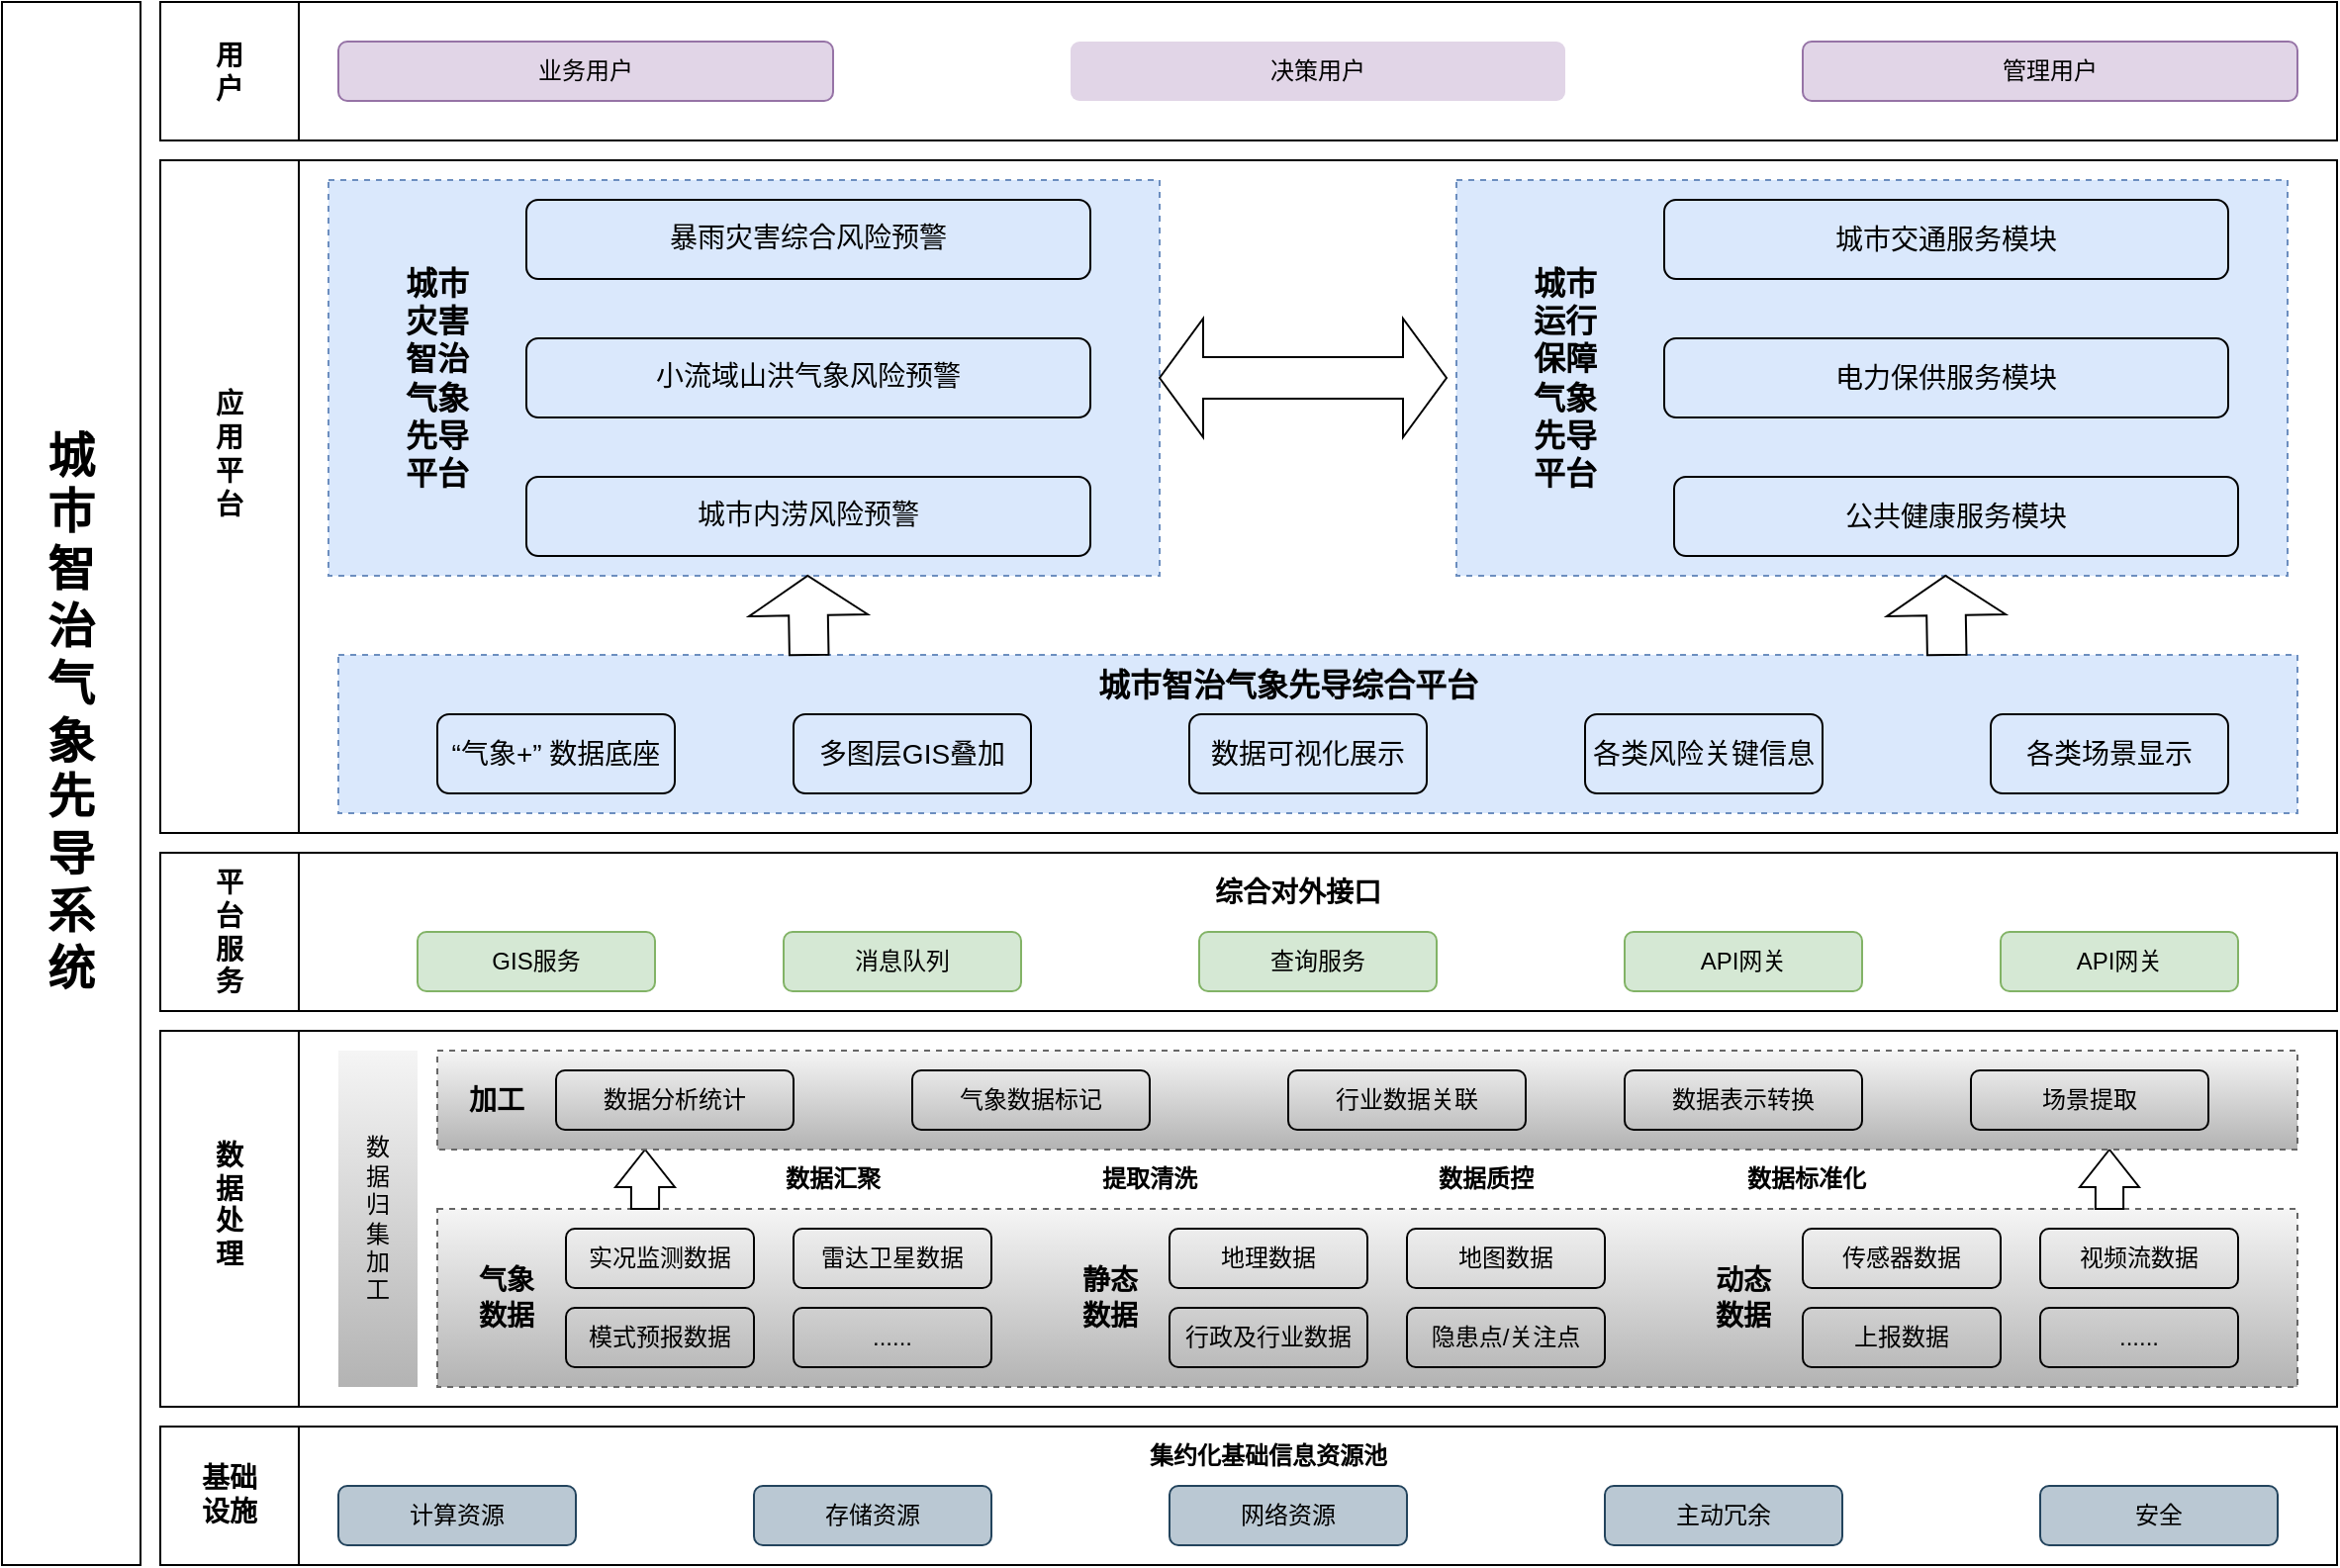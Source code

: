 <mxfile version="24.7.17">
  <diagram name="第 1 页" id="U8_30fp2nvI91OFab40k">
    <mxGraphModel dx="2796" dy="2189" grid="1" gridSize="10" guides="1" tooltips="1" connect="1" arrows="1" fold="1" page="1" pageScale="1" pageWidth="827" pageHeight="1169" math="0" shadow="0">
      <root>
        <mxCell id="0" />
        <mxCell id="1" parent="0" />
        <mxCell id="UFrKVk_Evucttn0kIX_x-103" value="" style="rounded=0;whiteSpace=wrap;html=1;fillColor=none;" parent="1" vertex="1">
          <mxGeometry x="100" y="60" width="1030" height="340" as="geometry" />
        </mxCell>
        <mxCell id="RmIIlUzGBDgc_fLuhPYh-38" value="" style="rounded=0;whiteSpace=wrap;html=1;dashed=1;fillColor=#dae8fc;strokeColor=#6c8ebf;" vertex="1" parent="1">
          <mxGeometry x="685" y="70" width="420" height="200" as="geometry" />
        </mxCell>
        <mxCell id="UFrKVk_Evucttn0kIX_x-15" value="" style="rounded=0;whiteSpace=wrap;html=1;fillColor=none;" parent="1" vertex="1">
          <mxGeometry x="100" y="500" width="1030" height="190" as="geometry" />
        </mxCell>
        <mxCell id="UFrKVk_Evucttn0kIX_x-7" value="" style="rounded=0;whiteSpace=wrap;html=1;fillColor=none;" parent="1" vertex="1">
          <mxGeometry x="100" y="700" width="1030" height="70" as="geometry" />
        </mxCell>
        <mxCell id="UFrKVk_Evucttn0kIX_x-18" value="" style="rounded=0;whiteSpace=wrap;html=1;fillColor=#f5f5f5;gradientColor=#b3b3b3;strokeColor=#666666;dashed=1;" parent="1" vertex="1">
          <mxGeometry x="170" y="590" width="940" height="90" as="geometry" />
        </mxCell>
        <mxCell id="UFrKVk_Evucttn0kIX_x-1" value="计算资源" style="rounded=1;whiteSpace=wrap;html=1;fillColor=#bac8d3;strokeColor=#23445d;" parent="1" vertex="1">
          <mxGeometry x="120" y="730" width="120" height="30" as="geometry" />
        </mxCell>
        <mxCell id="UFrKVk_Evucttn0kIX_x-2" value="存储资源" style="rounded=1;whiteSpace=wrap;html=1;fillColor=#bac8d3;strokeColor=#23445d;" parent="1" vertex="1">
          <mxGeometry x="330" y="730" width="120" height="30" as="geometry" />
        </mxCell>
        <mxCell id="UFrKVk_Evucttn0kIX_x-3" value="网络资源" style="rounded=1;whiteSpace=wrap;html=1;fillColor=#bac8d3;strokeColor=#23445d;" parent="1" vertex="1">
          <mxGeometry x="540" y="730" width="120" height="30" as="geometry" />
        </mxCell>
        <mxCell id="UFrKVk_Evucttn0kIX_x-4" value="主动冗余" style="rounded=1;whiteSpace=wrap;html=1;fillColor=#bac8d3;strokeColor=#23445d;" parent="1" vertex="1">
          <mxGeometry x="760" y="730" width="120" height="30" as="geometry" />
        </mxCell>
        <mxCell id="UFrKVk_Evucttn0kIX_x-5" value="安全" style="rounded=1;whiteSpace=wrap;html=1;fillColor=#bac8d3;strokeColor=#23445d;" parent="1" vertex="1">
          <mxGeometry x="980" y="730" width="120" height="30" as="geometry" />
        </mxCell>
        <mxCell id="UFrKVk_Evucttn0kIX_x-6" value="&lt;font face=&quot;Times New Roman&quot; style=&quot;font-size: 14px;&quot;&gt;&lt;b style=&quot;&quot;&gt;基础&lt;/b&gt;&lt;/font&gt;&lt;div&gt;&lt;font face=&quot;xRImtguvzTZKVekVsjoN&quot; style=&quot;font-size: 14px;&quot;&gt;&lt;b style=&quot;&quot;&gt;设施&lt;/b&gt;&lt;/font&gt;&lt;/div&gt;" style="whiteSpace=wrap;html=1;aspect=fixed;fillColor=none;" parent="1" vertex="1">
          <mxGeometry x="30" y="700" width="70" height="70" as="geometry" />
        </mxCell>
        <mxCell id="UFrKVk_Evucttn0kIX_x-8" value="&lt;b&gt;集约化基础信息资源池&lt;/b&gt;" style="text;html=1;align=center;verticalAlign=middle;whiteSpace=wrap;rounded=0;" parent="1" vertex="1">
          <mxGeometry x="485" y="700" width="210" height="30" as="geometry" />
        </mxCell>
        <mxCell id="UFrKVk_Evucttn0kIX_x-17" value="&lt;font style=&quot;font-size: 14px;&quot;&gt;&lt;b style=&quot;&quot;&gt;数&lt;/b&gt;&lt;/font&gt;&lt;div&gt;&lt;font style=&quot;font-size: 14px;&quot;&gt;&lt;b&gt;据&lt;/b&gt;&lt;/font&gt;&lt;/div&gt;&lt;div&gt;&lt;font style=&quot;font-size: 14px;&quot;&gt;&lt;b&gt;处&lt;/b&gt;&lt;/font&gt;&lt;/div&gt;&lt;div&gt;&lt;font style=&quot;font-size: 14px;&quot;&gt;&lt;b&gt;理&lt;/b&gt;&lt;/font&gt;&lt;/div&gt;&lt;div&gt;&lt;br&gt;&lt;/div&gt;" style="rounded=0;whiteSpace=wrap;html=1;fillColor=none;" parent="1" vertex="1">
          <mxGeometry x="30" y="500" width="70" height="190" as="geometry" />
        </mxCell>
        <mxCell id="UFrKVk_Evucttn0kIX_x-19" value="&lt;font face=&quot;Times New Roman&quot; style=&quot;font-size: 14px;&quot;&gt;&lt;b&gt;气象&lt;/b&gt;&lt;/font&gt;&lt;div&gt;&lt;font style=&quot;font-size: 14px;&quot;&gt;&lt;b&gt;数据&lt;/b&gt;&lt;/font&gt;&lt;/div&gt;" style="text;html=1;align=center;verticalAlign=middle;whiteSpace=wrap;rounded=0;" parent="1" vertex="1">
          <mxGeometry x="175" y="605" width="60" height="60" as="geometry" />
        </mxCell>
        <mxCell id="UFrKVk_Evucttn0kIX_x-21" value="实况监测数据" style="rounded=1;whiteSpace=wrap;html=1;fillColor=none;" parent="1" vertex="1">
          <mxGeometry x="235" y="600" width="95" height="30" as="geometry" />
        </mxCell>
        <mxCell id="UFrKVk_Evucttn0kIX_x-22" value="模式预报数据" style="rounded=1;whiteSpace=wrap;html=1;fillColor=none;" parent="1" vertex="1">
          <mxGeometry x="235" y="640" width="95" height="30" as="geometry" />
        </mxCell>
        <mxCell id="UFrKVk_Evucttn0kIX_x-23" value="雷达卫星数据" style="rounded=1;whiteSpace=wrap;html=1;fillColor=none;" parent="1" vertex="1">
          <mxGeometry x="350" y="600" width="100" height="30" as="geometry" />
        </mxCell>
        <mxCell id="UFrKVk_Evucttn0kIX_x-24" value="......" style="rounded=1;whiteSpace=wrap;html=1;fillColor=none;" parent="1" vertex="1">
          <mxGeometry x="350" y="640" width="100" height="30" as="geometry" />
        </mxCell>
        <mxCell id="UFrKVk_Evucttn0kIX_x-34" value="&lt;font face=&quot;Times New Roman&quot;&gt;&lt;span style=&quot;font-size: 14px;&quot;&gt;&lt;b&gt;静态&lt;/b&gt;&lt;/span&gt;&lt;/font&gt;&lt;br&gt;&lt;div&gt;&lt;font style=&quot;font-size: 14px;&quot;&gt;&lt;b&gt;数据&lt;/b&gt;&lt;/font&gt;&lt;/div&gt;" style="text;html=1;align=center;verticalAlign=middle;whiteSpace=wrap;rounded=1;" parent="1" vertex="1">
          <mxGeometry x="480" y="605" width="60" height="60" as="geometry" />
        </mxCell>
        <mxCell id="UFrKVk_Evucttn0kIX_x-35" value="地理数据" style="rounded=1;whiteSpace=wrap;html=1;fillColor=none;" parent="1" vertex="1">
          <mxGeometry x="540" y="600" width="100" height="30" as="geometry" />
        </mxCell>
        <mxCell id="UFrKVk_Evucttn0kIX_x-36" value="地图数据" style="rounded=1;whiteSpace=wrap;html=1;fillColor=none;" parent="1" vertex="1">
          <mxGeometry x="660" y="600" width="100" height="30" as="geometry" />
        </mxCell>
        <mxCell id="UFrKVk_Evucttn0kIX_x-37" value="行政及行业数据" style="rounded=1;whiteSpace=wrap;html=1;fillColor=none;" parent="1" vertex="1">
          <mxGeometry x="540" y="640" width="100" height="30" as="geometry" />
        </mxCell>
        <mxCell id="UFrKVk_Evucttn0kIX_x-38" value="隐患点/关注点" style="rounded=1;whiteSpace=wrap;html=1;fillColor=none;" parent="1" vertex="1">
          <mxGeometry x="660" y="640" width="100" height="30" as="geometry" />
        </mxCell>
        <mxCell id="UFrKVk_Evucttn0kIX_x-39" value="数&lt;div&gt;据&lt;/div&gt;&lt;div&gt;归&lt;/div&gt;&lt;div&gt;集&lt;/div&gt;&lt;div&gt;加&lt;/div&gt;&lt;div&gt;工&lt;/div&gt;" style="rounded=0;whiteSpace=wrap;html=1;fillColor=#f5f5f5;strokeColor=none;gradientColor=#b3b3b3;" parent="1" vertex="1">
          <mxGeometry x="120" y="510" width="40" height="170" as="geometry" />
        </mxCell>
        <mxCell id="UFrKVk_Evucttn0kIX_x-42" value="" style="html=1;shadow=0;dashed=0;align=center;verticalAlign=middle;shape=mxgraph.arrows2.arrow;dy=0.53;dx=19;direction=north;notch=0;" parent="1" vertex="1">
          <mxGeometry x="260" y="560" width="30" height="30" as="geometry" />
        </mxCell>
        <mxCell id="UFrKVk_Evucttn0kIX_x-43" value="" style="html=1;shadow=0;dashed=0;align=center;verticalAlign=middle;shape=mxgraph.arrows2.arrow;dy=0.53;dx=19;direction=north;notch=0;" parent="1" vertex="1">
          <mxGeometry x="1000" y="560" width="30" height="30" as="geometry" />
        </mxCell>
        <mxCell id="UFrKVk_Evucttn0kIX_x-44" value="&lt;b&gt;数据汇聚&lt;/b&gt;" style="text;html=1;align=center;verticalAlign=middle;whiteSpace=wrap;rounded=0;" parent="1" vertex="1">
          <mxGeometry x="340" y="560" width="60" height="30" as="geometry" />
        </mxCell>
        <mxCell id="UFrKVk_Evucttn0kIX_x-45" value="&lt;b&gt;提取清洗&lt;/b&gt;" style="text;html=1;align=center;verticalAlign=middle;whiteSpace=wrap;rounded=0;" parent="1" vertex="1">
          <mxGeometry x="500" y="560" width="60" height="30" as="geometry" />
        </mxCell>
        <mxCell id="UFrKVk_Evucttn0kIX_x-46" value="&lt;b&gt;数据质控&lt;/b&gt;" style="text;html=1;align=center;verticalAlign=middle;whiteSpace=wrap;rounded=0;" parent="1" vertex="1">
          <mxGeometry x="670" y="560" width="60" height="30" as="geometry" />
        </mxCell>
        <mxCell id="UFrKVk_Evucttn0kIX_x-47" value="&lt;b&gt;数据标准化&lt;/b&gt;" style="text;html=1;align=center;verticalAlign=middle;whiteSpace=wrap;rounded=0;" parent="1" vertex="1">
          <mxGeometry x="827" y="560" width="70" height="30" as="geometry" />
        </mxCell>
        <mxCell id="UFrKVk_Evucttn0kIX_x-55" value="" style="rounded=0;whiteSpace=wrap;html=1;fillColor=#f5f5f5;gradientColor=#b3b3b3;strokeColor=#666666;dashed=1;" parent="1" vertex="1">
          <mxGeometry x="170" y="510" width="940" height="50" as="geometry" />
        </mxCell>
        <mxCell id="UFrKVk_Evucttn0kIX_x-56" value="&lt;b&gt;&lt;font style=&quot;font-size: 14px;&quot;&gt;加工&lt;/font&gt;&lt;/b&gt;" style="text;html=1;align=center;verticalAlign=middle;whiteSpace=wrap;rounded=0;" parent="1" vertex="1">
          <mxGeometry x="170" y="520" width="60" height="30" as="geometry" />
        </mxCell>
        <mxCell id="UFrKVk_Evucttn0kIX_x-57" value="数据分析统计" style="rounded=1;whiteSpace=wrap;html=1;fillColor=none;" parent="1" vertex="1">
          <mxGeometry x="230" y="520" width="120" height="30" as="geometry" />
        </mxCell>
        <mxCell id="UFrKVk_Evucttn0kIX_x-58" value="气象数据标记" style="rounded=1;whiteSpace=wrap;html=1;fillColor=none;" parent="1" vertex="1">
          <mxGeometry x="410" y="520" width="120" height="30" as="geometry" />
        </mxCell>
        <mxCell id="UFrKVk_Evucttn0kIX_x-59" value="行业数据关联" style="rounded=1;whiteSpace=wrap;html=1;fillColor=none;" parent="1" vertex="1">
          <mxGeometry x="600" y="520" width="120" height="30" as="geometry" />
        </mxCell>
        <mxCell id="UFrKVk_Evucttn0kIX_x-60" value="场景提取" style="rounded=1;whiteSpace=wrap;html=1;fillColor=none;" parent="1" vertex="1">
          <mxGeometry x="945" y="520" width="120" height="30" as="geometry" />
        </mxCell>
        <mxCell id="UFrKVk_Evucttn0kIX_x-61" value="" style="rounded=0;whiteSpace=wrap;html=1;fillColor=none;" parent="1" vertex="1">
          <mxGeometry x="100" y="410" width="1030" height="80" as="geometry" />
        </mxCell>
        <mxCell id="UFrKVk_Evucttn0kIX_x-64" value="&lt;div&gt;&lt;span style=&quot;font-size: 14px;&quot;&gt;&lt;b&gt;平&lt;/b&gt;&lt;/span&gt;&lt;/div&gt;&lt;div&gt;&lt;span style=&quot;font-size: 14px;&quot;&gt;&lt;b&gt;台&lt;/b&gt;&lt;/span&gt;&lt;/div&gt;&lt;div&gt;&lt;span style=&quot;font-size: 14px;&quot;&gt;&lt;b&gt;服&lt;/b&gt;&lt;/span&gt;&lt;/div&gt;&lt;div&gt;&lt;span style=&quot;font-size: 14px;&quot;&gt;&lt;b&gt;务&lt;/b&gt;&lt;/span&gt;&lt;/div&gt;" style="rounded=0;whiteSpace=wrap;html=1;fillColor=none;" parent="1" vertex="1">
          <mxGeometry x="30" y="410" width="70" height="80" as="geometry" />
        </mxCell>
        <mxCell id="UFrKVk_Evucttn0kIX_x-96" value="GIS服务" style="rounded=1;whiteSpace=wrap;html=1;fillColor=#d5e8d4;strokeColor=#82b366;" parent="1" vertex="1">
          <mxGeometry x="160" y="450" width="120" height="30" as="geometry" />
        </mxCell>
        <mxCell id="UFrKVk_Evucttn0kIX_x-97" value="消息队列" style="rounded=1;whiteSpace=wrap;html=1;fillColor=#d5e8d4;strokeColor=#82b366;" parent="1" vertex="1">
          <mxGeometry x="345" y="450" width="120" height="30" as="geometry" />
        </mxCell>
        <mxCell id="UFrKVk_Evucttn0kIX_x-98" value="查询服务" style="rounded=1;whiteSpace=wrap;html=1;fillColor=#d5e8d4;strokeColor=#82b366;" parent="1" vertex="1">
          <mxGeometry x="555" y="450" width="120" height="30" as="geometry" />
        </mxCell>
        <mxCell id="UFrKVk_Evucttn0kIX_x-99" value="API网关" style="rounded=1;whiteSpace=wrap;html=1;fillColor=#d5e8d4;strokeColor=#82b366;" parent="1" vertex="1">
          <mxGeometry x="770" y="450" width="120" height="30" as="geometry" />
        </mxCell>
        <mxCell id="UFrKVk_Evucttn0kIX_x-104" value="" style="rounded=0;whiteSpace=wrap;html=1;dashed=1;fillColor=#dae8fc;strokeColor=#6c8ebf;" parent="1" vertex="1">
          <mxGeometry x="115" y="70" width="420" height="200" as="geometry" />
        </mxCell>
        <mxCell id="UFrKVk_Evucttn0kIX_x-105" value="&lt;span style=&quot;font-size: 14px;&quot;&gt;&lt;b&gt;应&lt;/b&gt;&lt;/span&gt;&lt;div&gt;&lt;span style=&quot;font-size: 14px;&quot;&gt;&lt;b&gt;用&lt;/b&gt;&lt;/span&gt;&lt;/div&gt;&lt;div&gt;&lt;span style=&quot;font-size: 14px;&quot;&gt;&lt;b&gt;平&lt;/b&gt;&lt;/span&gt;&lt;/div&gt;&lt;div&gt;&lt;span style=&quot;font-size: 14px;&quot;&gt;&lt;b&gt;台&lt;/b&gt;&lt;/span&gt;&lt;br&gt;&lt;div&gt;&lt;div&gt;&lt;br&gt;&lt;/div&gt;&lt;div&gt;&lt;br&gt;&lt;/div&gt;&lt;div&gt;&lt;br&gt;&lt;/div&gt;&lt;/div&gt;&lt;/div&gt;" style="rounded=0;whiteSpace=wrap;html=1;fillColor=none;" parent="1" vertex="1">
          <mxGeometry x="30" y="60" width="70" height="340" as="geometry" />
        </mxCell>
        <mxCell id="UFrKVk_Evucttn0kIX_x-107" value="&lt;font style=&quot;font-size: 16px;&quot;&gt;&lt;b style=&quot;&quot;&gt;城&lt;span style=&quot;background-color: initial;&quot;&gt;市&lt;/span&gt;&lt;/b&gt;&lt;/font&gt;&lt;div&gt;&lt;font size=&quot;3&quot; style=&quot;&quot;&gt;&lt;b&gt;灾&lt;span style=&quot;background-color: initial;&quot;&gt;害&lt;/span&gt;&lt;/b&gt;&lt;/font&gt;&lt;/div&gt;&lt;div&gt;&lt;font size=&quot;3&quot; style=&quot;&quot;&gt;&lt;b&gt;智&lt;span style=&quot;background-color: initial;&quot;&gt;治&lt;/span&gt;&lt;/b&gt;&lt;/font&gt;&lt;/div&gt;&lt;div&gt;&lt;font size=&quot;3&quot; style=&quot;&quot;&gt;&lt;b&gt;&lt;span style=&quot;background-color: initial;&quot;&gt;气象&lt;/span&gt;&lt;/b&gt;&lt;/font&gt;&lt;/div&gt;&lt;div&gt;&lt;font size=&quot;3&quot; style=&quot;&quot;&gt;&lt;b style=&quot;&quot;&gt;先&lt;span style=&quot;background-color: initial;&quot;&gt;导&lt;/span&gt;&lt;/b&gt;&lt;/font&gt;&lt;/div&gt;&lt;div&gt;&lt;font size=&quot;3&quot; style=&quot;&quot;&gt;&lt;b style=&quot;&quot;&gt;平&lt;span style=&quot;background-color: initial;&quot;&gt;台&lt;/span&gt;&lt;/b&gt;&lt;/font&gt;&lt;/div&gt;" style="rounded=1;whiteSpace=wrap;html=1;fillColor=none;strokeColor=none;" parent="1" vertex="1">
          <mxGeometry x="140" y="90" width="60" height="160" as="geometry" />
        </mxCell>
        <mxCell id="UFrKVk_Evucttn0kIX_x-118" value="" style="rounded=0;whiteSpace=wrap;html=1;fillColor=none;" parent="1" vertex="1">
          <mxGeometry x="100" y="-20" width="1030" height="70" as="geometry" />
        </mxCell>
        <mxCell id="UFrKVk_Evucttn0kIX_x-119" value="&lt;span style=&quot;font-size: 14px;&quot;&gt;&lt;b&gt;用&lt;/b&gt;&lt;/span&gt;&lt;div&gt;&lt;span style=&quot;font-size: 14px;&quot;&gt;&lt;b&gt;户&lt;/b&gt;&lt;/span&gt;&lt;/div&gt;" style="rounded=0;whiteSpace=wrap;html=1;fillColor=none;" parent="1" vertex="1">
          <mxGeometry x="30" y="-20" width="70" height="70" as="geometry" />
        </mxCell>
        <mxCell id="UFrKVk_Evucttn0kIX_x-120" value="业务用户" style="rounded=1;whiteSpace=wrap;html=1;fillColor=#e1d5e7;strokeColor=#9673a6;" parent="1" vertex="1">
          <mxGeometry x="120" width="250" height="30" as="geometry" />
        </mxCell>
        <mxCell id="UFrKVk_Evucttn0kIX_x-121" value="决策用户" style="rounded=1;whiteSpace=wrap;html=1;fillColor=#e1d5e7;strokeColor=none;" parent="1" vertex="1">
          <mxGeometry x="490" width="250" height="30" as="geometry" />
        </mxCell>
        <mxCell id="UFrKVk_Evucttn0kIX_x-122" value="管理用户" style="rounded=1;whiteSpace=wrap;html=1;fillColor=#e1d5e7;strokeColor=#9673a6;" parent="1" vertex="1">
          <mxGeometry x="860" width="250" height="30" as="geometry" />
        </mxCell>
        <mxCell id="UFrKVk_Evucttn0kIX_x-129" value="&lt;div&gt;&lt;span style=&quot;font-size: 24px;&quot;&gt;&lt;b&gt;城&lt;/b&gt;&lt;/span&gt;&lt;/div&gt;&lt;div&gt;&lt;span style=&quot;font-size: 24px;&quot;&gt;&lt;b&gt;市&lt;/b&gt;&lt;/span&gt;&lt;/div&gt;&lt;div&gt;&lt;span style=&quot;font-size: 24px;&quot;&gt;&lt;b&gt;智&lt;/b&gt;&lt;/span&gt;&lt;/div&gt;&lt;div&gt;&lt;span style=&quot;font-size: 24px;&quot;&gt;&lt;b&gt;治&lt;/b&gt;&lt;/span&gt;&lt;/div&gt;&lt;div&gt;&lt;span style=&quot;font-size: 24px;&quot;&gt;&lt;b&gt;气&lt;/b&gt;&lt;/span&gt;&lt;/div&gt;&lt;div&gt;&lt;span style=&quot;font-size: 24px;&quot;&gt;&lt;b&gt;象&lt;/b&gt;&lt;/span&gt;&lt;/div&gt;&lt;div&gt;&lt;span style=&quot;font-size: 24px;&quot;&gt;&lt;b&gt;先&lt;/b&gt;&lt;/span&gt;&lt;/div&gt;&lt;div&gt;&lt;span style=&quot;font-size: 24px;&quot;&gt;&lt;b&gt;导&lt;/b&gt;&lt;/span&gt;&lt;/div&gt;&lt;div&gt;&lt;span style=&quot;font-size: 24px;&quot;&gt;&lt;b&gt;系&lt;/b&gt;&lt;/span&gt;&lt;/div&gt;&lt;div&gt;&lt;span style=&quot;font-size: 24px;&quot;&gt;&lt;b&gt;统&lt;/b&gt;&lt;/span&gt;&lt;/div&gt;&lt;div&gt;&lt;br&gt;&lt;/div&gt;&lt;div&gt;&lt;br&gt;&lt;/div&gt;&lt;div&gt;&lt;br&gt;&lt;/div&gt;&lt;div&gt;&lt;br&gt;&lt;/div&gt;&lt;div&gt;&lt;br&gt;&lt;/div&gt;" style="rounded=0;whiteSpace=wrap;html=1;fillColor=none;" parent="1" vertex="1">
          <mxGeometry x="-50" y="-20" width="70" height="790" as="geometry" />
        </mxCell>
        <mxCell id="RmIIlUzGBDgc_fLuhPYh-1" value="&lt;font face=&quot;Times New Roman&quot;&gt;&lt;span style=&quot;font-size: 14px;&quot;&gt;&lt;b&gt;动态&lt;/b&gt;&lt;/span&gt;&lt;/font&gt;&lt;br&gt;&lt;div&gt;&lt;font style=&quot;font-size: 14px;&quot;&gt;&lt;b&gt;数据&lt;/b&gt;&lt;/font&gt;&lt;/div&gt;" style="text;html=1;align=center;verticalAlign=middle;whiteSpace=wrap;rounded=1;" vertex="1" parent="1">
          <mxGeometry x="800" y="605" width="60" height="60" as="geometry" />
        </mxCell>
        <mxCell id="RmIIlUzGBDgc_fLuhPYh-2" value="传感器数据" style="rounded=1;whiteSpace=wrap;html=1;fillColor=none;" vertex="1" parent="1">
          <mxGeometry x="860" y="600" width="100" height="30" as="geometry" />
        </mxCell>
        <mxCell id="RmIIlUzGBDgc_fLuhPYh-3" value="视频流数据" style="rounded=1;whiteSpace=wrap;html=1;fillColor=none;" vertex="1" parent="1">
          <mxGeometry x="980" y="600" width="100" height="30" as="geometry" />
        </mxCell>
        <mxCell id="RmIIlUzGBDgc_fLuhPYh-9" value="上报数据" style="rounded=1;whiteSpace=wrap;html=1;fillColor=none;" vertex="1" parent="1">
          <mxGeometry x="860" y="640" width="100" height="30" as="geometry" />
        </mxCell>
        <mxCell id="RmIIlUzGBDgc_fLuhPYh-10" value="......" style="rounded=1;whiteSpace=wrap;html=1;fillColor=none;" vertex="1" parent="1">
          <mxGeometry x="980" y="640" width="100" height="30" as="geometry" />
        </mxCell>
        <mxCell id="RmIIlUzGBDgc_fLuhPYh-15" value="数据表示转换" style="rounded=1;whiteSpace=wrap;html=1;fillColor=none;" vertex="1" parent="1">
          <mxGeometry x="770" y="520" width="120" height="30" as="geometry" />
        </mxCell>
        <mxCell id="RmIIlUzGBDgc_fLuhPYh-16" value="API网关" style="rounded=1;whiteSpace=wrap;html=1;fillColor=#d5e8d4;strokeColor=#82b366;" vertex="1" parent="1">
          <mxGeometry x="960" y="450" width="120" height="30" as="geometry" />
        </mxCell>
        <mxCell id="RmIIlUzGBDgc_fLuhPYh-19" value="&lt;font style=&quot;font-size: 14px;&quot; face=&quot;Times New Roman&quot;&gt;暴雨灾害综合风险预警&lt;/font&gt;" style="rounded=1;whiteSpace=wrap;html=1;fillColor=none;" vertex="1" parent="1">
          <mxGeometry x="215" y="80" width="285" height="40" as="geometry" />
        </mxCell>
        <mxCell id="RmIIlUzGBDgc_fLuhPYh-21" value="&lt;font style=&quot;font-size: 14px;&quot; face=&quot;Times New Roman&quot;&gt;城市内涝风险预警&lt;/font&gt;" style="rounded=1;whiteSpace=wrap;html=1;fillColor=none;" vertex="1" parent="1">
          <mxGeometry x="215" y="220" width="285" height="40" as="geometry" />
        </mxCell>
        <mxCell id="RmIIlUzGBDgc_fLuhPYh-23" value="&lt;font style=&quot;font-size: 14px;&quot; face=&quot;Times New Roman&quot;&gt;小流域山洪气象风险预警&lt;/font&gt;" style="rounded=1;whiteSpace=wrap;html=1;fillColor=none;" vertex="1" parent="1">
          <mxGeometry x="215" y="150" width="285" height="40" as="geometry" />
        </mxCell>
        <mxCell id="RmIIlUzGBDgc_fLuhPYh-26" value="&lt;font style=&quot;font-size: 14px;&quot;&gt;城市交通服务模块&lt;/font&gt;" style="rounded=1;whiteSpace=wrap;html=1;fillColor=none;" vertex="1" parent="1">
          <mxGeometry x="790" y="80" width="285" height="40" as="geometry" />
        </mxCell>
        <mxCell id="RmIIlUzGBDgc_fLuhPYh-28" value="&lt;font style=&quot;font-size: 14px;&quot;&gt;电力保供服务模块&lt;/font&gt;" style="rounded=1;whiteSpace=wrap;html=1;fillColor=none;" vertex="1" parent="1">
          <mxGeometry x="790" y="150" width="285" height="40" as="geometry" />
        </mxCell>
        <mxCell id="RmIIlUzGBDgc_fLuhPYh-29" value="&lt;font style=&quot;font-size: 14px;&quot;&gt;公共健康服务模块&lt;/font&gt;" style="rounded=1;whiteSpace=wrap;html=1;fillColor=none;" vertex="1" parent="1">
          <mxGeometry x="795" y="220" width="285" height="40" as="geometry" />
        </mxCell>
        <mxCell id="RmIIlUzGBDgc_fLuhPYh-32" value="" style="rounded=0;whiteSpace=wrap;html=1;fillColor=#dae8fc;strokeColor=#6c8ebf;dashed=1;" vertex="1" parent="1">
          <mxGeometry x="120" y="310" width="990" height="80" as="geometry" />
        </mxCell>
        <mxCell id="RmIIlUzGBDgc_fLuhPYh-40" value="&lt;b&gt;&lt;font style=&quot;font-size: 16px;&quot;&gt;城市智治气象先导综合平台&lt;/font&gt;&lt;/b&gt;" style="text;html=1;align=center;verticalAlign=middle;whiteSpace=wrap;rounded=0;" vertex="1" parent="1">
          <mxGeometry x="495" y="310" width="210" height="30" as="geometry" />
        </mxCell>
        <mxCell id="RmIIlUzGBDgc_fLuhPYh-41" value="&lt;font style=&quot;font-size: 14px;&quot;&gt;“气象+” 数据底座&lt;/font&gt;" style="rounded=1;whiteSpace=wrap;html=1;fillColor=none;" vertex="1" parent="1">
          <mxGeometry x="170" y="340" width="120" height="40" as="geometry" />
        </mxCell>
        <mxCell id="RmIIlUzGBDgc_fLuhPYh-42" value="&lt;font style=&quot;font-size: 14px;&quot;&gt;多图层GIS叠加&lt;/font&gt;" style="rounded=1;whiteSpace=wrap;html=1;fillColor=none;" vertex="1" parent="1">
          <mxGeometry x="350" y="340" width="120" height="40" as="geometry" />
        </mxCell>
        <mxCell id="RmIIlUzGBDgc_fLuhPYh-43" value="&lt;font style=&quot;font-size: 14px;&quot;&gt;数据可视化展示&lt;/font&gt;" style="rounded=1;whiteSpace=wrap;html=1;fillColor=none;" vertex="1" parent="1">
          <mxGeometry x="550" y="340" width="120" height="40" as="geometry" />
        </mxCell>
        <mxCell id="RmIIlUzGBDgc_fLuhPYh-44" value="&lt;font style=&quot;font-size: 14px;&quot;&gt;各类风险关键信息&lt;/font&gt;" style="rounded=1;whiteSpace=wrap;html=1;fillColor=none;" vertex="1" parent="1">
          <mxGeometry x="750" y="340" width="120" height="40" as="geometry" />
        </mxCell>
        <mxCell id="RmIIlUzGBDgc_fLuhPYh-45" value="&lt;font style=&quot;font-size: 14px;&quot;&gt;各类场景显示&lt;/font&gt;" style="rounded=1;whiteSpace=wrap;html=1;fillColor=none;" vertex="1" parent="1">
          <mxGeometry x="955" y="340" width="120" height="40" as="geometry" />
        </mxCell>
        <mxCell id="RmIIlUzGBDgc_fLuhPYh-55" value="&lt;b&gt;&lt;font style=&quot;font-size: 14px;&quot;&gt;综合对外接口&lt;/font&gt;&lt;/b&gt;" style="text;html=1;align=center;verticalAlign=middle;whiteSpace=wrap;rounded=0;" vertex="1" parent="1">
          <mxGeometry x="500" y="420" width="210" height="20" as="geometry" />
        </mxCell>
        <mxCell id="RmIIlUzGBDgc_fLuhPYh-60" value="&lt;font style=&quot;font-size: 16px;&quot;&gt;&lt;b style=&quot;&quot;&gt;城&lt;span style=&quot;background-color: initial;&quot;&gt;市&lt;/span&gt;&lt;/b&gt;&lt;/font&gt;&lt;div&gt;&lt;font size=&quot;3&quot;&gt;&lt;b&gt;运行&lt;/b&gt;&lt;/font&gt;&lt;/div&gt;&lt;div&gt;&lt;font size=&quot;3&quot;&gt;&lt;b&gt;保障&lt;/b&gt;&lt;/font&gt;&lt;/div&gt;&lt;div&gt;&lt;font size=&quot;3&quot;&gt;&lt;b&gt;气象&lt;/b&gt;&lt;/font&gt;&lt;/div&gt;&lt;div&gt;&lt;font size=&quot;3&quot; style=&quot;&quot;&gt;&lt;b style=&quot;&quot;&gt;先&lt;span style=&quot;background-color: initial;&quot;&gt;导&lt;/span&gt;&lt;/b&gt;&lt;/font&gt;&lt;/div&gt;&lt;div&gt;&lt;font size=&quot;3&quot; style=&quot;&quot;&gt;&lt;b style=&quot;&quot;&gt;平&lt;span style=&quot;background-color: initial;&quot;&gt;台&lt;/span&gt;&lt;/b&gt;&lt;/font&gt;&lt;/div&gt;" style="rounded=1;whiteSpace=wrap;html=1;fillColor=none;strokeColor=none;" vertex="1" parent="1">
          <mxGeometry x="710" y="90" width="60" height="160" as="geometry" />
        </mxCell>
        <mxCell id="RmIIlUzGBDgc_fLuhPYh-61" value="" style="html=1;shadow=0;dashed=0;align=center;verticalAlign=middle;shape=mxgraph.arrows2.twoWayArrow;dy=0.65;dx=22;" vertex="1" parent="1">
          <mxGeometry x="535" y="140" width="145" height="60" as="geometry" />
        </mxCell>
        <mxCell id="RmIIlUzGBDgc_fLuhPYh-64" value="" style="html=1;shadow=0;dashed=0;align=center;verticalAlign=middle;shape=mxgraph.arrows2.arrow;dy=0.67;dx=20;notch=0;rotation=-91;" vertex="1" parent="1">
          <mxGeometry x="337.5" y="260" width="40" height="60" as="geometry" />
        </mxCell>
        <mxCell id="RmIIlUzGBDgc_fLuhPYh-65" value="" style="html=1;shadow=0;dashed=0;align=center;verticalAlign=middle;shape=mxgraph.arrows2.arrow;dy=0.67;dx=20;notch=0;rotation=-91;" vertex="1" parent="1">
          <mxGeometry x="912.5" y="260" width="40" height="60" as="geometry" />
        </mxCell>
      </root>
    </mxGraphModel>
  </diagram>
</mxfile>
